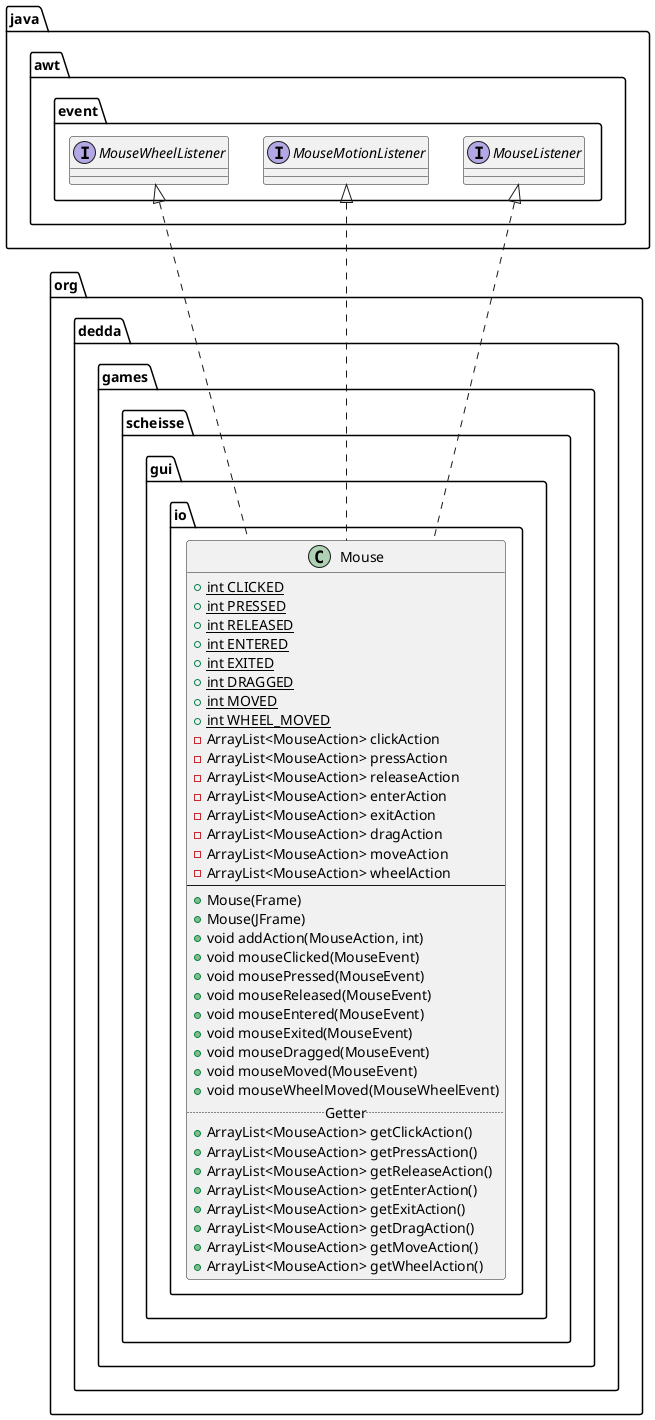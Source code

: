 @startuml
interface java.awt.event.MouseListener
interface java.awt.event.MouseMotionListener
interface java.awt.event.MouseWheelListener

class org.dedda.games.scheisse.gui.io.Mouse{
    + {static} int CLICKED
    + {static} int PRESSED
    + {static} int RELEASED
    + {static} int ENTERED
    + {static} int EXITED
    + {static} int DRAGGED
    + {static} int MOVED
    + {static} int WHEEL_MOVED
    - ArrayList<MouseAction> clickAction
    - ArrayList<MouseAction> pressAction
    - ArrayList<MouseAction> releaseAction
    - ArrayList<MouseAction> enterAction
    - ArrayList<MouseAction> exitAction
    - ArrayList<MouseAction> dragAction
    - ArrayList<MouseAction> moveAction
    - ArrayList<MouseAction> wheelAction
    --
    + Mouse(Frame)
    + Mouse(JFrame)
    + void addAction(MouseAction, int)
    + void mouseClicked(MouseEvent)
    + void mousePressed(MouseEvent)
    + void mouseReleased(MouseEvent)
    + void mouseEntered(MouseEvent)
    + void mouseExited(MouseEvent)
    + void mouseDragged(MouseEvent)
    + void mouseMoved(MouseEvent)
    + void mouseWheelMoved(MouseWheelEvent)
    .. Getter ..
    + ArrayList<MouseAction> getClickAction()
    + ArrayList<MouseAction> getPressAction()
    + ArrayList<MouseAction> getReleaseAction()
    + ArrayList<MouseAction> getEnterAction()
    + ArrayList<MouseAction> getExitAction()
    + ArrayList<MouseAction> getDragAction()
    + ArrayList<MouseAction> getMoveAction()
    + ArrayList<MouseAction> getWheelAction()
}

java.awt.event.MouseListener <|.. org.dedda.games.scheisse.gui.io.Mouse
java.awt.event.MouseMotionListener <|.. org.dedda.games.scheisse.gui.io.Mouse
java.awt.event.MouseWheelListener <|.. org.dedda.games.scheisse.gui.io.Mouse
@enduml
